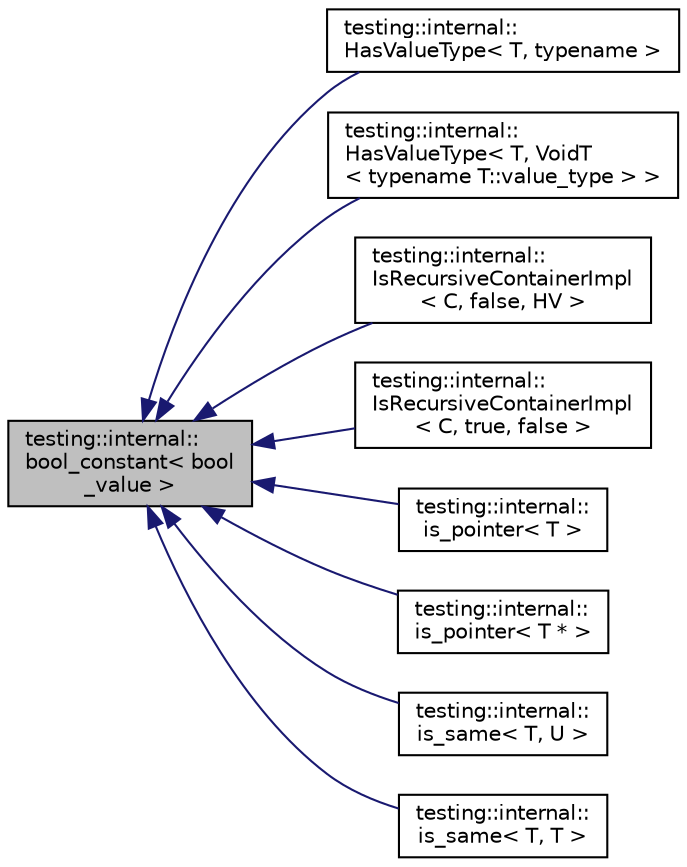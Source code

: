 digraph "testing::internal::bool_constant&lt; bool_value &gt;"
{
 // LATEX_PDF_SIZE
  edge [fontname="Helvetica",fontsize="10",labelfontname="Helvetica",labelfontsize="10"];
  node [fontname="Helvetica",fontsize="10",shape=record];
  rankdir="LR";
  Node1 [label="testing::internal::\lbool_constant\< bool\l_value \>",height=0.2,width=0.4,color="black", fillcolor="grey75", style="filled", fontcolor="black",tooltip=" "];
  Node1 -> Node2 [dir="back",color="midnightblue",fontsize="10",style="solid",fontname="Helvetica"];
  Node2 [label="testing::internal::\lHasValueType\< T, typename \>",height=0.2,width=0.4,color="black", fillcolor="white", style="filled",URL="$structtesting_1_1internal_1_1_has_value_type.html",tooltip=" "];
  Node1 -> Node3 [dir="back",color="midnightblue",fontsize="10",style="solid",fontname="Helvetica"];
  Node3 [label="testing::internal::\lHasValueType\< T, VoidT\l\< typename T::value_type \> \>",height=0.2,width=0.4,color="black", fillcolor="white", style="filled",URL="$structtesting_1_1internal_1_1_has_value_type_3_01_t_00_01_void_t_3_01typename_01_t_1_1value__type_01_4_01_4.html",tooltip=" "];
  Node1 -> Node4 [dir="back",color="midnightblue",fontsize="10",style="solid",fontname="Helvetica"];
  Node4 [label="testing::internal::\lIsRecursiveContainerImpl\l\< C, false, HV \>",height=0.2,width=0.4,color="black", fillcolor="white", style="filled",URL="$structtesting_1_1internal_1_1_is_recursive_container_impl_3_01_c_00_01false_00_01_h_v_01_4.html",tooltip=" "];
  Node1 -> Node5 [dir="back",color="midnightblue",fontsize="10",style="solid",fontname="Helvetica"];
  Node5 [label="testing::internal::\lIsRecursiveContainerImpl\l\< C, true, false \>",height=0.2,width=0.4,color="black", fillcolor="white", style="filled",URL="$structtesting_1_1internal_1_1_is_recursive_container_impl_3_01_c_00_01true_00_01false_01_4.html",tooltip=" "];
  Node1 -> Node6 [dir="back",color="midnightblue",fontsize="10",style="solid",fontname="Helvetica"];
  Node6 [label="testing::internal::\lis_pointer\< T \>",height=0.2,width=0.4,color="black", fillcolor="white", style="filled",URL="$structtesting_1_1internal_1_1is__pointer.html",tooltip=" "];
  Node1 -> Node7 [dir="back",color="midnightblue",fontsize="10",style="solid",fontname="Helvetica"];
  Node7 [label="testing::internal::\lis_pointer\< T * \>",height=0.2,width=0.4,color="black", fillcolor="white", style="filled",URL="$structtesting_1_1internal_1_1is__pointer_3_01_t_01_5_01_4.html",tooltip=" "];
  Node1 -> Node8 [dir="back",color="midnightblue",fontsize="10",style="solid",fontname="Helvetica"];
  Node8 [label="testing::internal::\lis_same\< T, U \>",height=0.2,width=0.4,color="black", fillcolor="white", style="filled",URL="$structtesting_1_1internal_1_1is__same.html",tooltip=" "];
  Node1 -> Node9 [dir="back",color="midnightblue",fontsize="10",style="solid",fontname="Helvetica"];
  Node9 [label="testing::internal::\lis_same\< T, T \>",height=0.2,width=0.4,color="black", fillcolor="white", style="filled",URL="$structtesting_1_1internal_1_1is__same_3_01_t_00_01_t_01_4.html",tooltip=" "];
}
